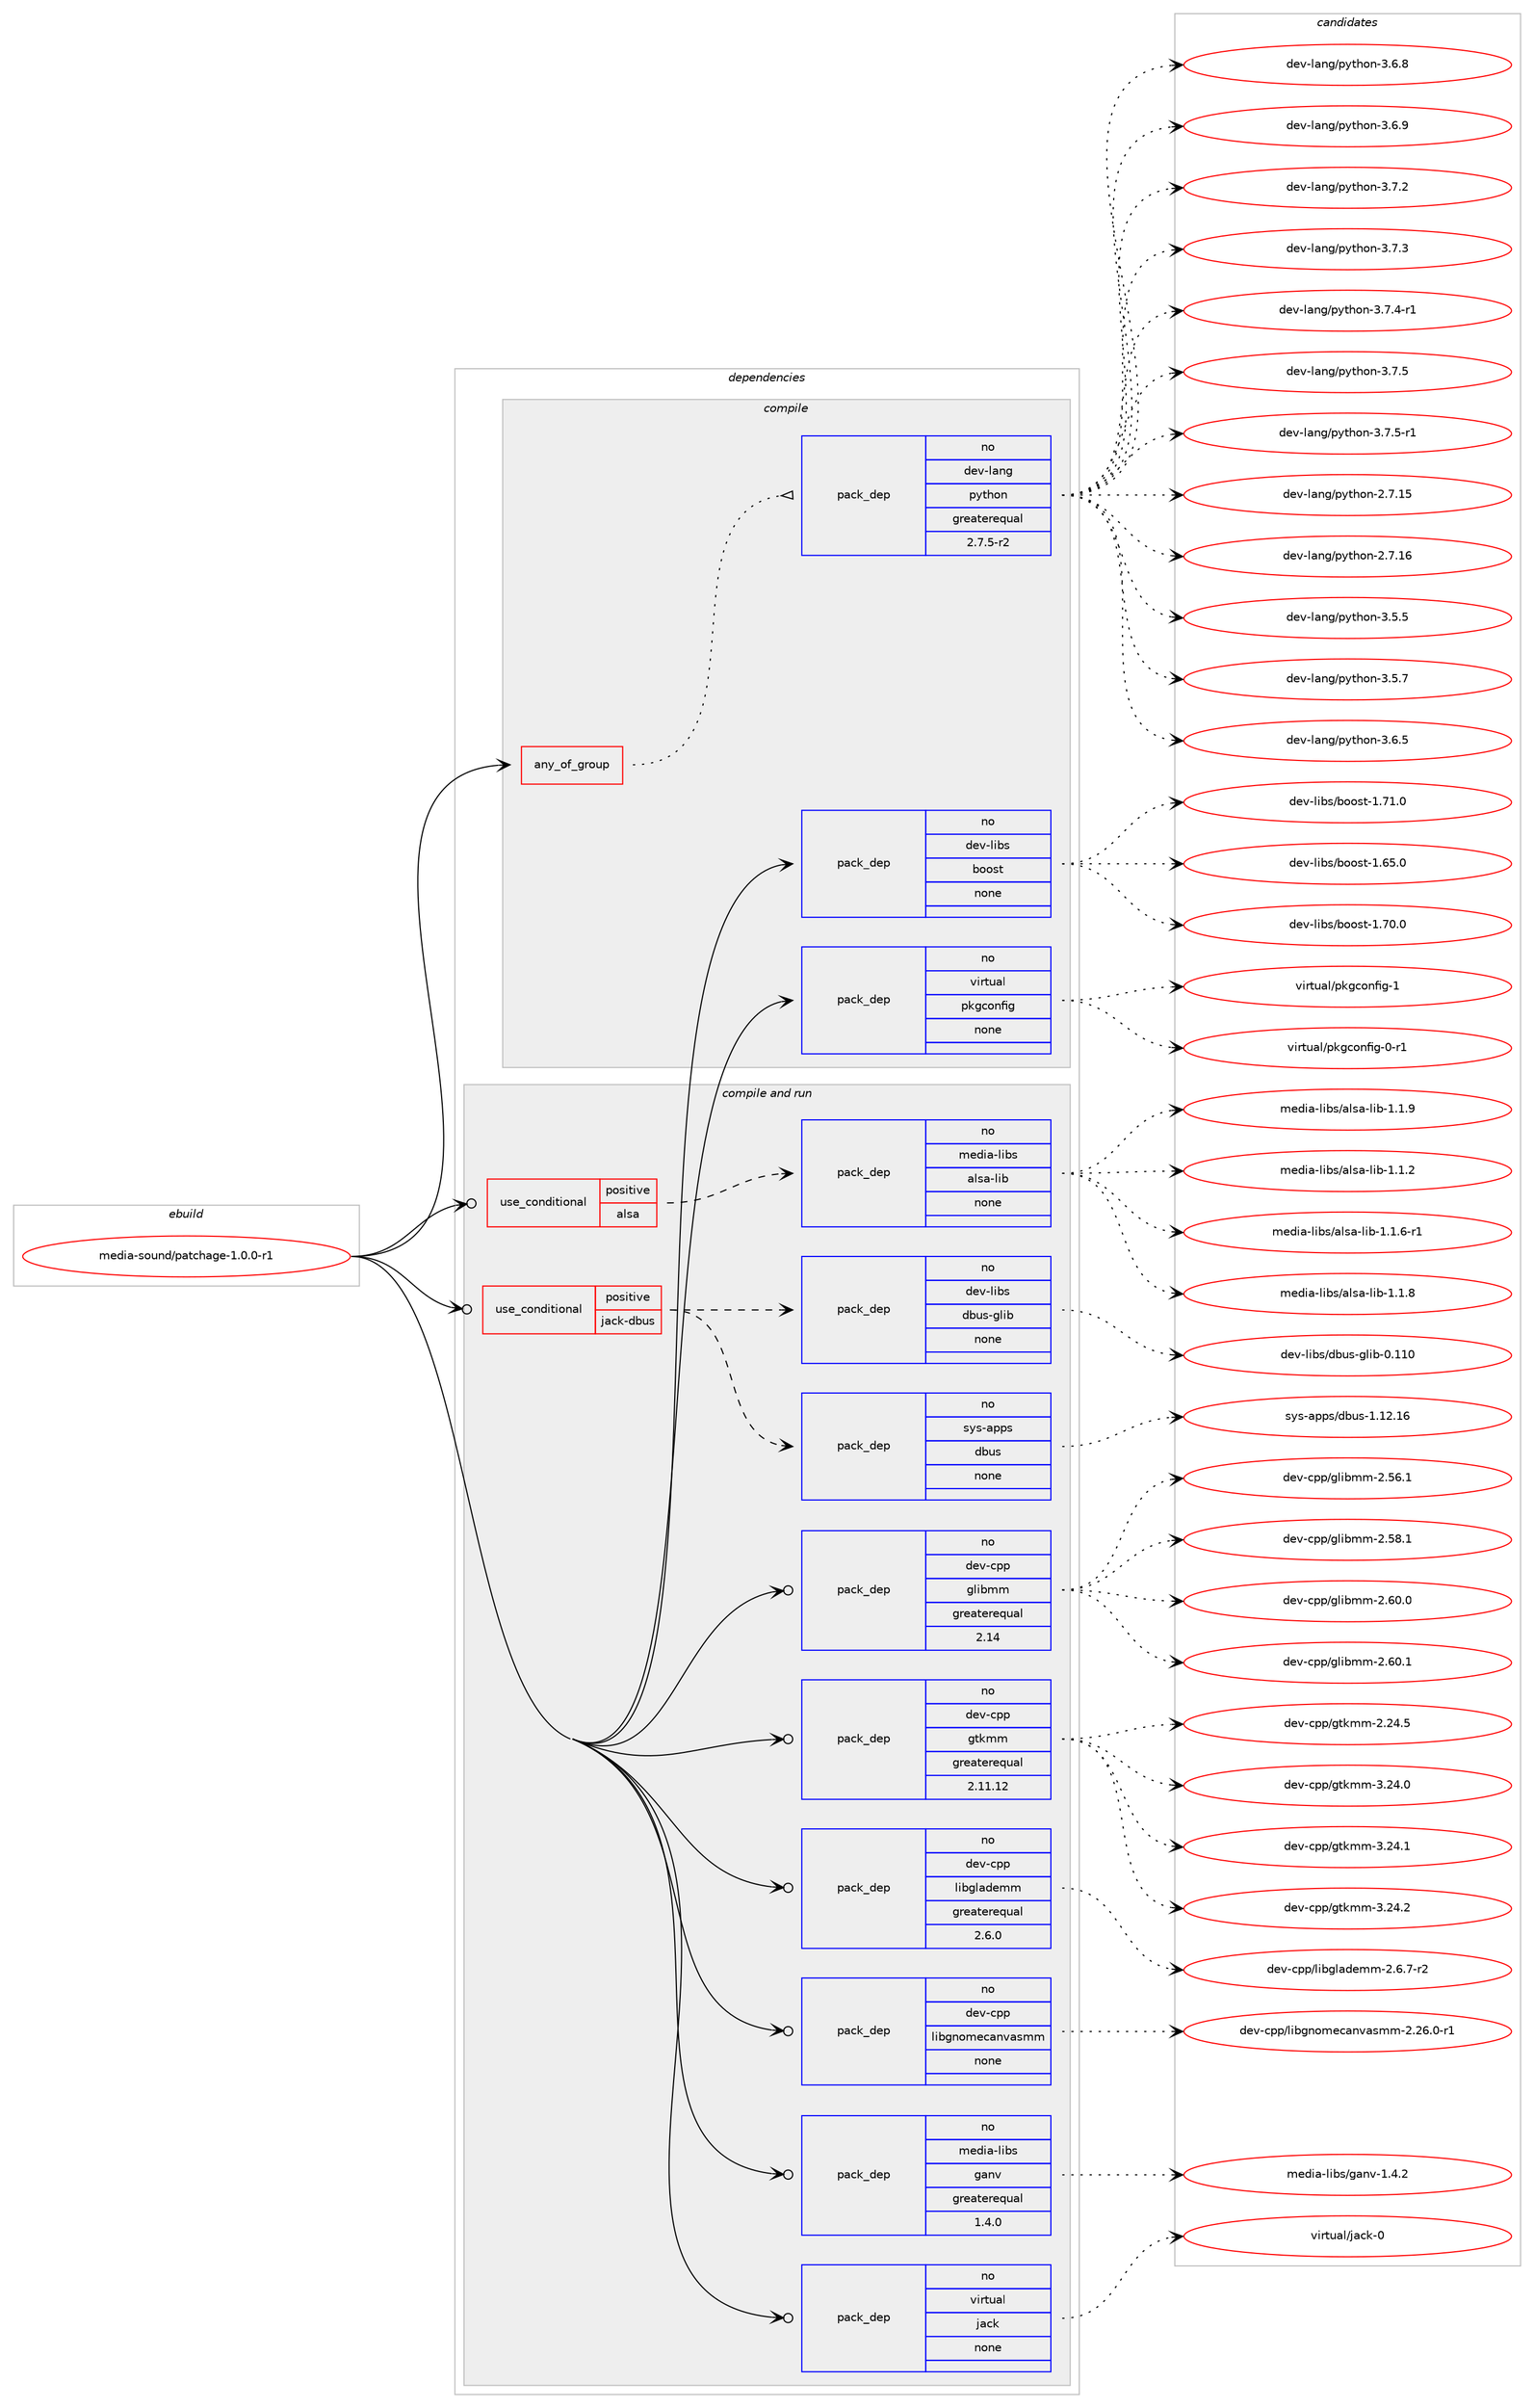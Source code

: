 digraph prolog {

# *************
# Graph options
# *************

newrank=true;
concentrate=true;
compound=true;
graph [rankdir=LR,fontname=Helvetica,fontsize=10,ranksep=1.5];#, ranksep=2.5, nodesep=0.2];
edge  [arrowhead=vee];
node  [fontname=Helvetica,fontsize=10];

# **********
# The ebuild
# **********

subgraph cluster_leftcol {
color=gray;
rank=same;
label=<<i>ebuild</i>>;
id [label="media-sound/patchage-1.0.0-r1", color=red, width=4, href="../media-sound/patchage-1.0.0-r1.svg"];
}

# ****************
# The dependencies
# ****************

subgraph cluster_midcol {
color=gray;
label=<<i>dependencies</i>>;
subgraph cluster_compile {
fillcolor="#eeeeee";
style=filled;
label=<<i>compile</i>>;
subgraph any13566 {
dependency801795 [label=<<TABLE BORDER="0" CELLBORDER="1" CELLSPACING="0" CELLPADDING="4"><TR><TD CELLPADDING="10">any_of_group</TD></TR></TABLE>>, shape=none, color=red];subgraph pack593101 {
dependency801796 [label=<<TABLE BORDER="0" CELLBORDER="1" CELLSPACING="0" CELLPADDING="4" WIDTH="220"><TR><TD ROWSPAN="6" CELLPADDING="30">pack_dep</TD></TR><TR><TD WIDTH="110">no</TD></TR><TR><TD>dev-lang</TD></TR><TR><TD>python</TD></TR><TR><TD>greaterequal</TD></TR><TR><TD>2.7.5-r2</TD></TR></TABLE>>, shape=none, color=blue];
}
dependency801795:e -> dependency801796:w [weight=20,style="dotted",arrowhead="oinv"];
}
id:e -> dependency801795:w [weight=20,style="solid",arrowhead="vee"];
subgraph pack593102 {
dependency801797 [label=<<TABLE BORDER="0" CELLBORDER="1" CELLSPACING="0" CELLPADDING="4" WIDTH="220"><TR><TD ROWSPAN="6" CELLPADDING="30">pack_dep</TD></TR><TR><TD WIDTH="110">no</TD></TR><TR><TD>dev-libs</TD></TR><TR><TD>boost</TD></TR><TR><TD>none</TD></TR><TR><TD></TD></TR></TABLE>>, shape=none, color=blue];
}
id:e -> dependency801797:w [weight=20,style="solid",arrowhead="vee"];
subgraph pack593103 {
dependency801798 [label=<<TABLE BORDER="0" CELLBORDER="1" CELLSPACING="0" CELLPADDING="4" WIDTH="220"><TR><TD ROWSPAN="6" CELLPADDING="30">pack_dep</TD></TR><TR><TD WIDTH="110">no</TD></TR><TR><TD>virtual</TD></TR><TR><TD>pkgconfig</TD></TR><TR><TD>none</TD></TR><TR><TD></TD></TR></TABLE>>, shape=none, color=blue];
}
id:e -> dependency801798:w [weight=20,style="solid",arrowhead="vee"];
}
subgraph cluster_compileandrun {
fillcolor="#eeeeee";
style=filled;
label=<<i>compile and run</i>>;
subgraph cond194680 {
dependency801799 [label=<<TABLE BORDER="0" CELLBORDER="1" CELLSPACING="0" CELLPADDING="4"><TR><TD ROWSPAN="3" CELLPADDING="10">use_conditional</TD></TR><TR><TD>positive</TD></TR><TR><TD>alsa</TD></TR></TABLE>>, shape=none, color=red];
subgraph pack593104 {
dependency801800 [label=<<TABLE BORDER="0" CELLBORDER="1" CELLSPACING="0" CELLPADDING="4" WIDTH="220"><TR><TD ROWSPAN="6" CELLPADDING="30">pack_dep</TD></TR><TR><TD WIDTH="110">no</TD></TR><TR><TD>media-libs</TD></TR><TR><TD>alsa-lib</TD></TR><TR><TD>none</TD></TR><TR><TD></TD></TR></TABLE>>, shape=none, color=blue];
}
dependency801799:e -> dependency801800:w [weight=20,style="dashed",arrowhead="vee"];
}
id:e -> dependency801799:w [weight=20,style="solid",arrowhead="odotvee"];
subgraph cond194681 {
dependency801801 [label=<<TABLE BORDER="0" CELLBORDER="1" CELLSPACING="0" CELLPADDING="4"><TR><TD ROWSPAN="3" CELLPADDING="10">use_conditional</TD></TR><TR><TD>positive</TD></TR><TR><TD>jack-dbus</TD></TR></TABLE>>, shape=none, color=red];
subgraph pack593105 {
dependency801802 [label=<<TABLE BORDER="0" CELLBORDER="1" CELLSPACING="0" CELLPADDING="4" WIDTH="220"><TR><TD ROWSPAN="6" CELLPADDING="30">pack_dep</TD></TR><TR><TD WIDTH="110">no</TD></TR><TR><TD>dev-libs</TD></TR><TR><TD>dbus-glib</TD></TR><TR><TD>none</TD></TR><TR><TD></TD></TR></TABLE>>, shape=none, color=blue];
}
dependency801801:e -> dependency801802:w [weight=20,style="dashed",arrowhead="vee"];
subgraph pack593106 {
dependency801803 [label=<<TABLE BORDER="0" CELLBORDER="1" CELLSPACING="0" CELLPADDING="4" WIDTH="220"><TR><TD ROWSPAN="6" CELLPADDING="30">pack_dep</TD></TR><TR><TD WIDTH="110">no</TD></TR><TR><TD>sys-apps</TD></TR><TR><TD>dbus</TD></TR><TR><TD>none</TD></TR><TR><TD></TD></TR></TABLE>>, shape=none, color=blue];
}
dependency801801:e -> dependency801803:w [weight=20,style="dashed",arrowhead="vee"];
}
id:e -> dependency801801:w [weight=20,style="solid",arrowhead="odotvee"];
subgraph pack593107 {
dependency801804 [label=<<TABLE BORDER="0" CELLBORDER="1" CELLSPACING="0" CELLPADDING="4" WIDTH="220"><TR><TD ROWSPAN="6" CELLPADDING="30">pack_dep</TD></TR><TR><TD WIDTH="110">no</TD></TR><TR><TD>dev-cpp</TD></TR><TR><TD>glibmm</TD></TR><TR><TD>greaterequal</TD></TR><TR><TD>2.14</TD></TR></TABLE>>, shape=none, color=blue];
}
id:e -> dependency801804:w [weight=20,style="solid",arrowhead="odotvee"];
subgraph pack593108 {
dependency801805 [label=<<TABLE BORDER="0" CELLBORDER="1" CELLSPACING="0" CELLPADDING="4" WIDTH="220"><TR><TD ROWSPAN="6" CELLPADDING="30">pack_dep</TD></TR><TR><TD WIDTH="110">no</TD></TR><TR><TD>dev-cpp</TD></TR><TR><TD>gtkmm</TD></TR><TR><TD>greaterequal</TD></TR><TR><TD>2.11.12</TD></TR></TABLE>>, shape=none, color=blue];
}
id:e -> dependency801805:w [weight=20,style="solid",arrowhead="odotvee"];
subgraph pack593109 {
dependency801806 [label=<<TABLE BORDER="0" CELLBORDER="1" CELLSPACING="0" CELLPADDING="4" WIDTH="220"><TR><TD ROWSPAN="6" CELLPADDING="30">pack_dep</TD></TR><TR><TD WIDTH="110">no</TD></TR><TR><TD>dev-cpp</TD></TR><TR><TD>libglademm</TD></TR><TR><TD>greaterequal</TD></TR><TR><TD>2.6.0</TD></TR></TABLE>>, shape=none, color=blue];
}
id:e -> dependency801806:w [weight=20,style="solid",arrowhead="odotvee"];
subgraph pack593110 {
dependency801807 [label=<<TABLE BORDER="0" CELLBORDER="1" CELLSPACING="0" CELLPADDING="4" WIDTH="220"><TR><TD ROWSPAN="6" CELLPADDING="30">pack_dep</TD></TR><TR><TD WIDTH="110">no</TD></TR><TR><TD>dev-cpp</TD></TR><TR><TD>libgnomecanvasmm</TD></TR><TR><TD>none</TD></TR><TR><TD></TD></TR></TABLE>>, shape=none, color=blue];
}
id:e -> dependency801807:w [weight=20,style="solid",arrowhead="odotvee"];
subgraph pack593111 {
dependency801808 [label=<<TABLE BORDER="0" CELLBORDER="1" CELLSPACING="0" CELLPADDING="4" WIDTH="220"><TR><TD ROWSPAN="6" CELLPADDING="30">pack_dep</TD></TR><TR><TD WIDTH="110">no</TD></TR><TR><TD>media-libs</TD></TR><TR><TD>ganv</TD></TR><TR><TD>greaterequal</TD></TR><TR><TD>1.4.0</TD></TR></TABLE>>, shape=none, color=blue];
}
id:e -> dependency801808:w [weight=20,style="solid",arrowhead="odotvee"];
subgraph pack593112 {
dependency801809 [label=<<TABLE BORDER="0" CELLBORDER="1" CELLSPACING="0" CELLPADDING="4" WIDTH="220"><TR><TD ROWSPAN="6" CELLPADDING="30">pack_dep</TD></TR><TR><TD WIDTH="110">no</TD></TR><TR><TD>virtual</TD></TR><TR><TD>jack</TD></TR><TR><TD>none</TD></TR><TR><TD></TD></TR></TABLE>>, shape=none, color=blue];
}
id:e -> dependency801809:w [weight=20,style="solid",arrowhead="odotvee"];
}
subgraph cluster_run {
fillcolor="#eeeeee";
style=filled;
label=<<i>run</i>>;
}
}

# **************
# The candidates
# **************

subgraph cluster_choices {
rank=same;
color=gray;
label=<<i>candidates</i>>;

subgraph choice593101 {
color=black;
nodesep=1;
choice10010111845108971101034711212111610411111045504655464953 [label="dev-lang/python-2.7.15", color=red, width=4,href="../dev-lang/python-2.7.15.svg"];
choice10010111845108971101034711212111610411111045504655464954 [label="dev-lang/python-2.7.16", color=red, width=4,href="../dev-lang/python-2.7.16.svg"];
choice100101118451089711010347112121116104111110455146534653 [label="dev-lang/python-3.5.5", color=red, width=4,href="../dev-lang/python-3.5.5.svg"];
choice100101118451089711010347112121116104111110455146534655 [label="dev-lang/python-3.5.7", color=red, width=4,href="../dev-lang/python-3.5.7.svg"];
choice100101118451089711010347112121116104111110455146544653 [label="dev-lang/python-3.6.5", color=red, width=4,href="../dev-lang/python-3.6.5.svg"];
choice100101118451089711010347112121116104111110455146544656 [label="dev-lang/python-3.6.8", color=red, width=4,href="../dev-lang/python-3.6.8.svg"];
choice100101118451089711010347112121116104111110455146544657 [label="dev-lang/python-3.6.9", color=red, width=4,href="../dev-lang/python-3.6.9.svg"];
choice100101118451089711010347112121116104111110455146554650 [label="dev-lang/python-3.7.2", color=red, width=4,href="../dev-lang/python-3.7.2.svg"];
choice100101118451089711010347112121116104111110455146554651 [label="dev-lang/python-3.7.3", color=red, width=4,href="../dev-lang/python-3.7.3.svg"];
choice1001011184510897110103471121211161041111104551465546524511449 [label="dev-lang/python-3.7.4-r1", color=red, width=4,href="../dev-lang/python-3.7.4-r1.svg"];
choice100101118451089711010347112121116104111110455146554653 [label="dev-lang/python-3.7.5", color=red, width=4,href="../dev-lang/python-3.7.5.svg"];
choice1001011184510897110103471121211161041111104551465546534511449 [label="dev-lang/python-3.7.5-r1", color=red, width=4,href="../dev-lang/python-3.7.5-r1.svg"];
dependency801796:e -> choice10010111845108971101034711212111610411111045504655464953:w [style=dotted,weight="100"];
dependency801796:e -> choice10010111845108971101034711212111610411111045504655464954:w [style=dotted,weight="100"];
dependency801796:e -> choice100101118451089711010347112121116104111110455146534653:w [style=dotted,weight="100"];
dependency801796:e -> choice100101118451089711010347112121116104111110455146534655:w [style=dotted,weight="100"];
dependency801796:e -> choice100101118451089711010347112121116104111110455146544653:w [style=dotted,weight="100"];
dependency801796:e -> choice100101118451089711010347112121116104111110455146544656:w [style=dotted,weight="100"];
dependency801796:e -> choice100101118451089711010347112121116104111110455146544657:w [style=dotted,weight="100"];
dependency801796:e -> choice100101118451089711010347112121116104111110455146554650:w [style=dotted,weight="100"];
dependency801796:e -> choice100101118451089711010347112121116104111110455146554651:w [style=dotted,weight="100"];
dependency801796:e -> choice1001011184510897110103471121211161041111104551465546524511449:w [style=dotted,weight="100"];
dependency801796:e -> choice100101118451089711010347112121116104111110455146554653:w [style=dotted,weight="100"];
dependency801796:e -> choice1001011184510897110103471121211161041111104551465546534511449:w [style=dotted,weight="100"];
}
subgraph choice593102 {
color=black;
nodesep=1;
choice1001011184510810598115479811111111511645494654534648 [label="dev-libs/boost-1.65.0", color=red, width=4,href="../dev-libs/boost-1.65.0.svg"];
choice1001011184510810598115479811111111511645494655484648 [label="dev-libs/boost-1.70.0", color=red, width=4,href="../dev-libs/boost-1.70.0.svg"];
choice1001011184510810598115479811111111511645494655494648 [label="dev-libs/boost-1.71.0", color=red, width=4,href="../dev-libs/boost-1.71.0.svg"];
dependency801797:e -> choice1001011184510810598115479811111111511645494654534648:w [style=dotted,weight="100"];
dependency801797:e -> choice1001011184510810598115479811111111511645494655484648:w [style=dotted,weight="100"];
dependency801797:e -> choice1001011184510810598115479811111111511645494655494648:w [style=dotted,weight="100"];
}
subgraph choice593103 {
color=black;
nodesep=1;
choice11810511411611797108471121071039911111010210510345484511449 [label="virtual/pkgconfig-0-r1", color=red, width=4,href="../virtual/pkgconfig-0-r1.svg"];
choice1181051141161179710847112107103991111101021051034549 [label="virtual/pkgconfig-1", color=red, width=4,href="../virtual/pkgconfig-1.svg"];
dependency801798:e -> choice11810511411611797108471121071039911111010210510345484511449:w [style=dotted,weight="100"];
dependency801798:e -> choice1181051141161179710847112107103991111101021051034549:w [style=dotted,weight="100"];
}
subgraph choice593104 {
color=black;
nodesep=1;
choice1091011001059745108105981154797108115974510810598454946494650 [label="media-libs/alsa-lib-1.1.2", color=red, width=4,href="../media-libs/alsa-lib-1.1.2.svg"];
choice10910110010597451081059811547971081159745108105984549464946544511449 [label="media-libs/alsa-lib-1.1.6-r1", color=red, width=4,href="../media-libs/alsa-lib-1.1.6-r1.svg"];
choice1091011001059745108105981154797108115974510810598454946494656 [label="media-libs/alsa-lib-1.1.8", color=red, width=4,href="../media-libs/alsa-lib-1.1.8.svg"];
choice1091011001059745108105981154797108115974510810598454946494657 [label="media-libs/alsa-lib-1.1.9", color=red, width=4,href="../media-libs/alsa-lib-1.1.9.svg"];
dependency801800:e -> choice1091011001059745108105981154797108115974510810598454946494650:w [style=dotted,weight="100"];
dependency801800:e -> choice10910110010597451081059811547971081159745108105984549464946544511449:w [style=dotted,weight="100"];
dependency801800:e -> choice1091011001059745108105981154797108115974510810598454946494656:w [style=dotted,weight="100"];
dependency801800:e -> choice1091011001059745108105981154797108115974510810598454946494657:w [style=dotted,weight="100"];
}
subgraph choice593105 {
color=black;
nodesep=1;
choice100101118451081059811547100981171154510310810598454846494948 [label="dev-libs/dbus-glib-0.110", color=red, width=4,href="../dev-libs/dbus-glib-0.110.svg"];
dependency801802:e -> choice100101118451081059811547100981171154510310810598454846494948:w [style=dotted,weight="100"];
}
subgraph choice593106 {
color=black;
nodesep=1;
choice115121115459711211211547100981171154549464950464954 [label="sys-apps/dbus-1.12.16", color=red, width=4,href="../sys-apps/dbus-1.12.16.svg"];
dependency801803:e -> choice115121115459711211211547100981171154549464950464954:w [style=dotted,weight="100"];
}
subgraph choice593107 {
color=black;
nodesep=1;
choice1001011184599112112471031081059810910945504653544649 [label="dev-cpp/glibmm-2.56.1", color=red, width=4,href="../dev-cpp/glibmm-2.56.1.svg"];
choice1001011184599112112471031081059810910945504653564649 [label="dev-cpp/glibmm-2.58.1", color=red, width=4,href="../dev-cpp/glibmm-2.58.1.svg"];
choice1001011184599112112471031081059810910945504654484648 [label="dev-cpp/glibmm-2.60.0", color=red, width=4,href="../dev-cpp/glibmm-2.60.0.svg"];
choice1001011184599112112471031081059810910945504654484649 [label="dev-cpp/glibmm-2.60.1", color=red, width=4,href="../dev-cpp/glibmm-2.60.1.svg"];
dependency801804:e -> choice1001011184599112112471031081059810910945504653544649:w [style=dotted,weight="100"];
dependency801804:e -> choice1001011184599112112471031081059810910945504653564649:w [style=dotted,weight="100"];
dependency801804:e -> choice1001011184599112112471031081059810910945504654484648:w [style=dotted,weight="100"];
dependency801804:e -> choice1001011184599112112471031081059810910945504654484649:w [style=dotted,weight="100"];
}
subgraph choice593108 {
color=black;
nodesep=1;
choice10010111845991121124710311610710910945504650524653 [label="dev-cpp/gtkmm-2.24.5", color=red, width=4,href="../dev-cpp/gtkmm-2.24.5.svg"];
choice10010111845991121124710311610710910945514650524648 [label="dev-cpp/gtkmm-3.24.0", color=red, width=4,href="../dev-cpp/gtkmm-3.24.0.svg"];
choice10010111845991121124710311610710910945514650524649 [label="dev-cpp/gtkmm-3.24.1", color=red, width=4,href="../dev-cpp/gtkmm-3.24.1.svg"];
choice10010111845991121124710311610710910945514650524650 [label="dev-cpp/gtkmm-3.24.2", color=red, width=4,href="../dev-cpp/gtkmm-3.24.2.svg"];
dependency801805:e -> choice10010111845991121124710311610710910945504650524653:w [style=dotted,weight="100"];
dependency801805:e -> choice10010111845991121124710311610710910945514650524648:w [style=dotted,weight="100"];
dependency801805:e -> choice10010111845991121124710311610710910945514650524649:w [style=dotted,weight="100"];
dependency801805:e -> choice10010111845991121124710311610710910945514650524650:w [style=dotted,weight="100"];
}
subgraph choice593109 {
color=black;
nodesep=1;
choice10010111845991121124710810598103108971001011091094550465446554511450 [label="dev-cpp/libglademm-2.6.7-r2", color=red, width=4,href="../dev-cpp/libglademm-2.6.7-r2.svg"];
dependency801806:e -> choice10010111845991121124710810598103108971001011091094550465446554511450:w [style=dotted,weight="100"];
}
subgraph choice593110 {
color=black;
nodesep=1;
choice10010111845991121124710810598103110111109101999711011897115109109455046505446484511449 [label="dev-cpp/libgnomecanvasmm-2.26.0-r1", color=red, width=4,href="../dev-cpp/libgnomecanvasmm-2.26.0-r1.svg"];
dependency801807:e -> choice10010111845991121124710810598103110111109101999711011897115109109455046505446484511449:w [style=dotted,weight="100"];
}
subgraph choice593111 {
color=black;
nodesep=1;
choice1091011001059745108105981154710397110118454946524650 [label="media-libs/ganv-1.4.2", color=red, width=4,href="../media-libs/ganv-1.4.2.svg"];
dependency801808:e -> choice1091011001059745108105981154710397110118454946524650:w [style=dotted,weight="100"];
}
subgraph choice593112 {
color=black;
nodesep=1;
choice118105114116117971084710697991074548 [label="virtual/jack-0", color=red, width=4,href="../virtual/jack-0.svg"];
dependency801809:e -> choice118105114116117971084710697991074548:w [style=dotted,weight="100"];
}
}

}
